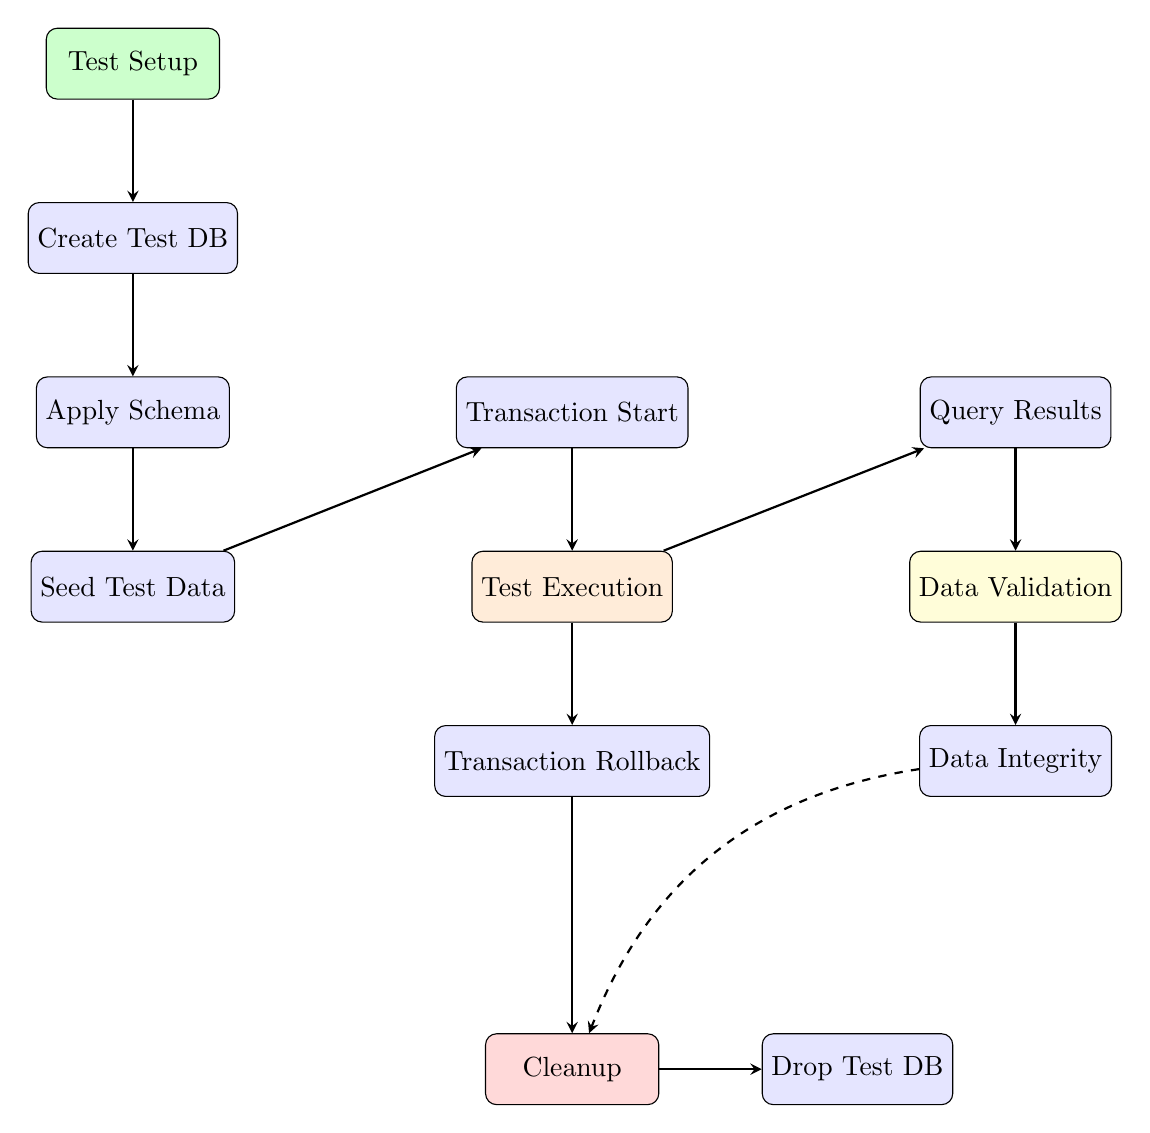 \begin{tikzpicture}[
    node distance=1.3cm,
    box/.style={rectangle, rounded corners, minimum width=2.2cm, minimum height=0.9cm, text centered, draw=black, fill=blue!10},
    arrow/.style={thick,->,>=stealth}
]

% Setup phase
\node[box, fill=green!20] (setup) {Test Setup};
\node[box, below=of setup] (db_create) {Create Test DB};
\node[box, below=of db_create] (schema) {Apply Schema};
\node[box, below=of schema] (seed) {Seed Test Data};

% Test execution
\node[box, right=3cm of seed, fill=orange!15] (test) {Test Execution};
\node[box, above=of test] (transaction) {Transaction Start};
\node[box, below=of test] (rollback) {Transaction Rollback};

% Validation phase
\node[box, right=3cm of test, fill=yellow!15] (validate) {Data Validation};
\node[box, above=of validate] (query) {Query Results};
\node[box, below=of validate] (integrity) {Data Integrity};

% Cleanup phase
\node[box, below=3cm of rollback, fill=red!15] (cleanup) {Cleanup};
\node[box, right=of cleanup] (drop_db) {Drop Test DB};

% Flow arrows - Setup
\draw[arrow] (setup) -- (db_create);
\draw[arrow] (db_create) -- (schema);
\draw[arrow] (schema) -- (seed);

% Flow arrows - Execution
\draw[arrow] (seed) -- (transaction);
\draw[arrow] (transaction) -- (test);
\draw[arrow] (test) -- (query);
\draw[arrow] (query) -- (validate);
\draw[arrow] (validate) -- (integrity);

% Flow arrows - Cleanup
\draw[arrow] (test) -- (rollback);
\draw[arrow] (rollback) -- (cleanup);
\draw[arrow] (cleanup) -- (drop_db);

% Parallel paths
\draw[arrow, dashed] (integrity) to[bend right=30] (cleanup);

\end{tikzpicture}
